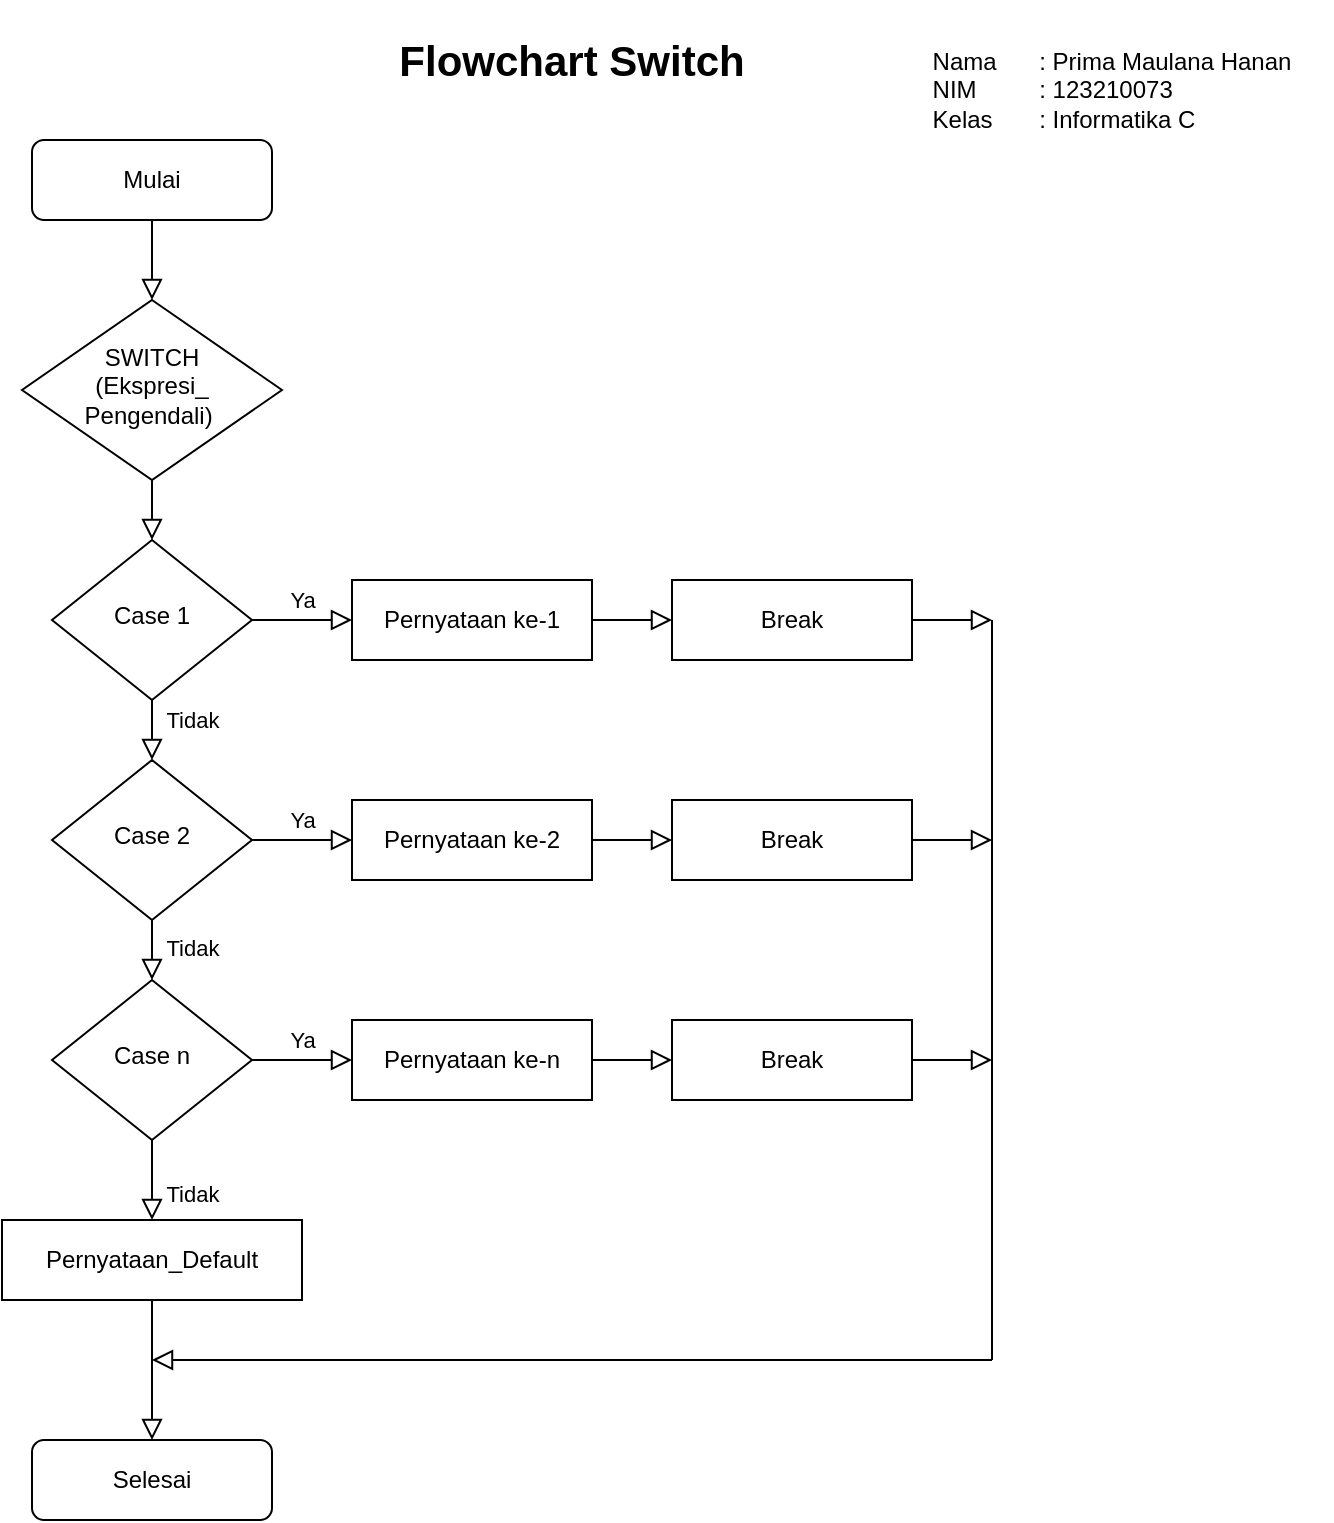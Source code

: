 <mxfile version="15.2.9" type="device"><diagram id="C5RBs43oDa-KdzZeNtuy" name="Page-1"><mxGraphModel dx="632" dy="512" grid="1" gridSize="10" guides="1" tooltips="1" connect="1" arrows="1" fold="1" page="1" pageScale="1" pageWidth="827" pageHeight="1169" math="0" shadow="0"><root><mxCell id="WIyWlLk6GJQsqaUBKTNV-0"/><mxCell id="WIyWlLk6GJQsqaUBKTNV-1" parent="WIyWlLk6GJQsqaUBKTNV-0"/><mxCell id="WIyWlLk6GJQsqaUBKTNV-2" value="" style="rounded=0;html=1;jettySize=auto;orthogonalLoop=1;fontSize=11;endArrow=block;endFill=0;endSize=8;strokeWidth=1;shadow=0;labelBackgroundColor=none;edgeStyle=orthogonalEdgeStyle;exitX=0.5;exitY=1;exitDx=0;exitDy=0;" parent="WIyWlLk6GJQsqaUBKTNV-1" source="QmefpS7H8g9vcydobOgg-1" target="WIyWlLk6GJQsqaUBKTNV-6" edge="1"><mxGeometry relative="1" as="geometry"><mxPoint x="180" y="140" as="sourcePoint"/></mxGeometry></mxCell><mxCell id="WIyWlLk6GJQsqaUBKTNV-3" value="Mulai" style="rounded=1;whiteSpace=wrap;html=1;fontSize=12;glass=0;strokeWidth=1;shadow=0;" parent="WIyWlLk6GJQsqaUBKTNV-1" vertex="1"><mxGeometry x="160" y="70" width="120" height="40" as="geometry"/></mxCell><mxCell id="WIyWlLk6GJQsqaUBKTNV-4" value="Tidak" style="rounded=0;html=1;jettySize=auto;orthogonalLoop=1;fontSize=11;endArrow=block;endFill=0;endSize=8;strokeWidth=1;shadow=0;labelBackgroundColor=none;edgeStyle=orthogonalEdgeStyle;" parent="WIyWlLk6GJQsqaUBKTNV-1" source="WIyWlLk6GJQsqaUBKTNV-6" target="WIyWlLk6GJQsqaUBKTNV-10" edge="1"><mxGeometry x="0.201" y="20" relative="1" as="geometry"><mxPoint as="offset"/></mxGeometry></mxCell><mxCell id="WIyWlLk6GJQsqaUBKTNV-5" value="Ya" style="edgeStyle=orthogonalEdgeStyle;rounded=0;html=1;jettySize=auto;orthogonalLoop=1;fontSize=11;endArrow=block;endFill=0;endSize=8;strokeWidth=1;shadow=0;labelBackgroundColor=none;" parent="WIyWlLk6GJQsqaUBKTNV-1" source="WIyWlLk6GJQsqaUBKTNV-6" target="WIyWlLk6GJQsqaUBKTNV-7" edge="1"><mxGeometry y="10" relative="1" as="geometry"><mxPoint as="offset"/></mxGeometry></mxCell><mxCell id="WIyWlLk6GJQsqaUBKTNV-6" value="Case 1" style="rhombus;whiteSpace=wrap;html=1;shadow=0;fontFamily=Helvetica;fontSize=12;align=center;strokeWidth=1;spacing=6;spacingTop=-4;" parent="WIyWlLk6GJQsqaUBKTNV-1" vertex="1"><mxGeometry x="170" y="270" width="100" height="80" as="geometry"/></mxCell><mxCell id="WIyWlLk6GJQsqaUBKTNV-7" value="Pernyataan ke-1" style="rounded=0;whiteSpace=wrap;html=1;fontSize=12;glass=0;strokeWidth=1;shadow=0;" parent="WIyWlLk6GJQsqaUBKTNV-1" vertex="1"><mxGeometry x="320" y="290" width="120" height="40" as="geometry"/></mxCell><mxCell id="WIyWlLk6GJQsqaUBKTNV-8" value="Tidak" style="rounded=0;html=1;jettySize=auto;orthogonalLoop=1;fontSize=11;endArrow=block;endFill=0;endSize=8;strokeWidth=1;shadow=0;labelBackgroundColor=none;edgeStyle=orthogonalEdgeStyle;entryX=0.5;entryY=0;entryDx=0;entryDy=0;" parent="WIyWlLk6GJQsqaUBKTNV-1" source="WIyWlLk6GJQsqaUBKTNV-10" target="QmefpS7H8g9vcydobOgg-2" edge="1"><mxGeometry x="0.333" y="20" relative="1" as="geometry"><mxPoint as="offset"/><mxPoint x="260" y="490" as="targetPoint"/></mxGeometry></mxCell><mxCell id="WIyWlLk6GJQsqaUBKTNV-9" value="Ya" style="edgeStyle=orthogonalEdgeStyle;rounded=0;html=1;jettySize=auto;orthogonalLoop=1;fontSize=11;endArrow=block;endFill=0;endSize=8;strokeWidth=1;shadow=0;labelBackgroundColor=none;" parent="WIyWlLk6GJQsqaUBKTNV-1" source="WIyWlLk6GJQsqaUBKTNV-10" target="WIyWlLk6GJQsqaUBKTNV-12" edge="1"><mxGeometry y="10" relative="1" as="geometry"><mxPoint as="offset"/></mxGeometry></mxCell><mxCell id="WIyWlLk6GJQsqaUBKTNV-10" value="Case 2" style="rhombus;whiteSpace=wrap;html=1;shadow=0;fontFamily=Helvetica;fontSize=12;align=center;strokeWidth=1;spacing=6;spacingTop=-4;" parent="WIyWlLk6GJQsqaUBKTNV-1" vertex="1"><mxGeometry x="170" y="380" width="100" height="80" as="geometry"/></mxCell><mxCell id="WIyWlLk6GJQsqaUBKTNV-12" value="Pernyataan ke-2" style="rounded=0;whiteSpace=wrap;html=1;fontSize=12;glass=0;strokeWidth=1;shadow=0;" parent="WIyWlLk6GJQsqaUBKTNV-1" vertex="1"><mxGeometry x="320" y="400" width="120" height="40" as="geometry"/></mxCell><mxCell id="QmefpS7H8g9vcydobOgg-1" value="SWITCH&lt;br&gt;(Ekspresi_&lt;br&gt;Pengendali)&amp;nbsp;" style="rhombus;whiteSpace=wrap;html=1;shadow=0;fontFamily=Helvetica;fontSize=12;align=center;strokeWidth=1;spacing=6;spacingTop=-4;" vertex="1" parent="WIyWlLk6GJQsqaUBKTNV-1"><mxGeometry x="155" y="150" width="130" height="90" as="geometry"/></mxCell><mxCell id="QmefpS7H8g9vcydobOgg-2" value="Case n" style="rhombus;whiteSpace=wrap;html=1;shadow=0;fontFamily=Helvetica;fontSize=12;align=center;strokeWidth=1;spacing=6;spacingTop=-4;" vertex="1" parent="WIyWlLk6GJQsqaUBKTNV-1"><mxGeometry x="170" y="490" width="100" height="80" as="geometry"/></mxCell><mxCell id="QmefpS7H8g9vcydobOgg-5" value="Ya" style="edgeStyle=orthogonalEdgeStyle;rounded=0;html=1;jettySize=auto;orthogonalLoop=1;fontSize=11;endArrow=block;endFill=0;endSize=8;strokeWidth=1;shadow=0;labelBackgroundColor=none;exitX=1;exitY=0.5;exitDx=0;exitDy=0;entryX=0;entryY=0.5;entryDx=0;entryDy=0;" edge="1" parent="WIyWlLk6GJQsqaUBKTNV-1" source="QmefpS7H8g9vcydobOgg-2" target="QmefpS7H8g9vcydobOgg-6"><mxGeometry y="10" relative="1" as="geometry"><mxPoint as="offset"/><mxPoint x="300" y="529.5" as="sourcePoint"/><mxPoint x="350" y="529.5" as="targetPoint"/></mxGeometry></mxCell><mxCell id="QmefpS7H8g9vcydobOgg-6" value="Pernyataan ke-n" style="rounded=0;whiteSpace=wrap;html=1;fontSize=12;glass=0;strokeWidth=1;shadow=0;" vertex="1" parent="WIyWlLk6GJQsqaUBKTNV-1"><mxGeometry x="320" y="510" width="120" height="40" as="geometry"/></mxCell><mxCell id="QmefpS7H8g9vcydobOgg-7" value="Break" style="rounded=0;whiteSpace=wrap;html=1;fontSize=12;glass=0;strokeWidth=1;shadow=0;" vertex="1" parent="WIyWlLk6GJQsqaUBKTNV-1"><mxGeometry x="480" y="290" width="120" height="40" as="geometry"/></mxCell><mxCell id="QmefpS7H8g9vcydobOgg-8" value="" style="rounded=0;html=1;jettySize=auto;orthogonalLoop=1;fontSize=11;endArrow=block;endFill=0;endSize=8;strokeWidth=1;shadow=0;labelBackgroundColor=none;edgeStyle=orthogonalEdgeStyle;exitX=1;exitY=0.5;exitDx=0;exitDy=0;entryX=0;entryY=0.5;entryDx=0;entryDy=0;" edge="1" parent="WIyWlLk6GJQsqaUBKTNV-1" source="WIyWlLk6GJQsqaUBKTNV-7" target="QmefpS7H8g9vcydobOgg-7"><mxGeometry relative="1" as="geometry"><mxPoint x="410" y="220" as="sourcePoint"/><mxPoint x="410" y="250" as="targetPoint"/></mxGeometry></mxCell><mxCell id="QmefpS7H8g9vcydobOgg-9" value="Break" style="rounded=0;whiteSpace=wrap;html=1;fontSize=12;glass=0;strokeWidth=1;shadow=0;" vertex="1" parent="WIyWlLk6GJQsqaUBKTNV-1"><mxGeometry x="480" y="400" width="120" height="40" as="geometry"/></mxCell><mxCell id="QmefpS7H8g9vcydobOgg-10" value="Break" style="rounded=0;whiteSpace=wrap;html=1;fontSize=12;glass=0;strokeWidth=1;shadow=0;" vertex="1" parent="WIyWlLk6GJQsqaUBKTNV-1"><mxGeometry x="480" y="510" width="120" height="40" as="geometry"/></mxCell><mxCell id="QmefpS7H8g9vcydobOgg-11" value="" style="rounded=0;html=1;jettySize=auto;orthogonalLoop=1;fontSize=11;endArrow=block;endFill=0;endSize=8;strokeWidth=1;shadow=0;labelBackgroundColor=none;edgeStyle=orthogonalEdgeStyle;exitX=1;exitY=0.5;exitDx=0;exitDy=0;entryX=0;entryY=0.5;entryDx=0;entryDy=0;" edge="1" parent="WIyWlLk6GJQsqaUBKTNV-1" source="WIyWlLk6GJQsqaUBKTNV-12" target="QmefpS7H8g9vcydobOgg-9"><mxGeometry relative="1" as="geometry"><mxPoint x="450" y="320" as="sourcePoint"/><mxPoint x="490" y="320" as="targetPoint"/></mxGeometry></mxCell><mxCell id="QmefpS7H8g9vcydobOgg-12" value="" style="rounded=0;html=1;jettySize=auto;orthogonalLoop=1;fontSize=11;endArrow=block;endFill=0;endSize=8;strokeWidth=1;shadow=0;labelBackgroundColor=none;edgeStyle=orthogonalEdgeStyle;exitX=1;exitY=0.5;exitDx=0;exitDy=0;entryX=0;entryY=0.5;entryDx=0;entryDy=0;" edge="1" parent="WIyWlLk6GJQsqaUBKTNV-1" source="QmefpS7H8g9vcydobOgg-6" target="QmefpS7H8g9vcydobOgg-10"><mxGeometry relative="1" as="geometry"><mxPoint x="460" y="330" as="sourcePoint"/><mxPoint x="500" y="330" as="targetPoint"/></mxGeometry></mxCell><mxCell id="QmefpS7H8g9vcydobOgg-13" value="Pernyataan_Default" style="rounded=0;whiteSpace=wrap;html=1;fontSize=12;glass=0;strokeWidth=1;shadow=0;" vertex="1" parent="WIyWlLk6GJQsqaUBKTNV-1"><mxGeometry x="145" y="610" width="150" height="40" as="geometry"/></mxCell><mxCell id="QmefpS7H8g9vcydobOgg-14" value="Tidak" style="rounded=0;html=1;jettySize=auto;orthogonalLoop=1;fontSize=11;endArrow=block;endFill=0;endSize=8;strokeWidth=1;shadow=0;labelBackgroundColor=none;edgeStyle=orthogonalEdgeStyle;entryX=0.5;entryY=0;entryDx=0;entryDy=0;exitX=0.5;exitY=1;exitDx=0;exitDy=0;" edge="1" parent="WIyWlLk6GJQsqaUBKTNV-1" source="QmefpS7H8g9vcydobOgg-2" target="QmefpS7H8g9vcydobOgg-13"><mxGeometry x="0.333" y="20" relative="1" as="geometry"><mxPoint as="offset"/><mxPoint x="260" y="590" as="sourcePoint"/><mxPoint x="230" y="500" as="targetPoint"/></mxGeometry></mxCell><mxCell id="QmefpS7H8g9vcydobOgg-15" value="" style="rounded=0;html=1;jettySize=auto;orthogonalLoop=1;fontSize=11;endArrow=block;endFill=0;endSize=8;strokeWidth=1;shadow=0;labelBackgroundColor=none;edgeStyle=orthogonalEdgeStyle;exitX=1;exitY=0.5;exitDx=0;exitDy=0;" edge="1" parent="WIyWlLk6GJQsqaUBKTNV-1" source="QmefpS7H8g9vcydobOgg-7"><mxGeometry relative="1" as="geometry"><mxPoint x="450" y="320" as="sourcePoint"/><mxPoint x="640" y="310" as="targetPoint"/></mxGeometry></mxCell><mxCell id="QmefpS7H8g9vcydobOgg-16" value="" style="rounded=0;html=1;jettySize=auto;orthogonalLoop=1;fontSize=11;endArrow=block;endFill=0;endSize=8;strokeWidth=1;shadow=0;labelBackgroundColor=none;edgeStyle=orthogonalEdgeStyle;exitX=1;exitY=0.5;exitDx=0;exitDy=0;" edge="1" parent="WIyWlLk6GJQsqaUBKTNV-1" source="QmefpS7H8g9vcydobOgg-9"><mxGeometry relative="1" as="geometry"><mxPoint x="610" y="320" as="sourcePoint"/><mxPoint x="640" y="420" as="targetPoint"/></mxGeometry></mxCell><mxCell id="QmefpS7H8g9vcydobOgg-17" value="" style="rounded=0;html=1;jettySize=auto;orthogonalLoop=1;fontSize=11;endArrow=block;endFill=0;endSize=8;strokeWidth=1;shadow=0;labelBackgroundColor=none;edgeStyle=orthogonalEdgeStyle;exitX=1;exitY=0.5;exitDx=0;exitDy=0;" edge="1" parent="WIyWlLk6GJQsqaUBKTNV-1" source="QmefpS7H8g9vcydobOgg-10"><mxGeometry relative="1" as="geometry"><mxPoint x="620" y="330" as="sourcePoint"/><mxPoint x="640" y="530" as="targetPoint"/></mxGeometry></mxCell><mxCell id="QmefpS7H8g9vcydobOgg-18" value="" style="rounded=0;html=1;jettySize=auto;orthogonalLoop=1;fontSize=11;endArrow=block;endFill=0;endSize=8;strokeWidth=1;shadow=0;labelBackgroundColor=none;edgeStyle=orthogonalEdgeStyle;" edge="1" parent="WIyWlLk6GJQsqaUBKTNV-1"><mxGeometry relative="1" as="geometry"><mxPoint x="640" y="680" as="sourcePoint"/><mxPoint x="220" y="680" as="targetPoint"/></mxGeometry></mxCell><mxCell id="QmefpS7H8g9vcydobOgg-19" value="" style="rounded=0;html=1;jettySize=auto;orthogonalLoop=1;fontSize=11;endArrow=block;endFill=0;endSize=8;strokeWidth=1;shadow=0;labelBackgroundColor=none;edgeStyle=orthogonalEdgeStyle;exitX=0.5;exitY=1;exitDx=0;exitDy=0;entryX=0.5;entryY=0;entryDx=0;entryDy=0;" edge="1" parent="WIyWlLk6GJQsqaUBKTNV-1" source="QmefpS7H8g9vcydobOgg-13" target="QmefpS7H8g9vcydobOgg-26"><mxGeometry relative="1" as="geometry"><mxPoint x="640" y="350" as="sourcePoint"/><mxPoint x="220" y="720" as="targetPoint"/></mxGeometry></mxCell><mxCell id="QmefpS7H8g9vcydobOgg-23" value="" style="endArrow=none;html=1;" edge="1" parent="WIyWlLk6GJQsqaUBKTNV-1"><mxGeometry width="50" height="50" relative="1" as="geometry"><mxPoint x="640" y="680" as="sourcePoint"/><mxPoint x="640" y="310" as="targetPoint"/></mxGeometry></mxCell><mxCell id="QmefpS7H8g9vcydobOgg-24" value="" style="rounded=0;html=1;jettySize=auto;orthogonalLoop=1;fontSize=11;endArrow=block;endFill=0;endSize=8;strokeWidth=1;shadow=0;labelBackgroundColor=none;edgeStyle=orthogonalEdgeStyle;exitX=0.5;exitY=1;exitDx=0;exitDy=0;entryX=0.5;entryY=0;entryDx=0;entryDy=0;" edge="1" parent="WIyWlLk6GJQsqaUBKTNV-1" source="WIyWlLk6GJQsqaUBKTNV-3" target="QmefpS7H8g9vcydobOgg-1"><mxGeometry relative="1" as="geometry"><mxPoint x="230" y="250" as="sourcePoint"/><mxPoint x="230" y="280" as="targetPoint"/></mxGeometry></mxCell><mxCell id="QmefpS7H8g9vcydobOgg-26" value="Selesai" style="rounded=1;whiteSpace=wrap;html=1;fontSize=12;glass=0;strokeWidth=1;shadow=0;" vertex="1" parent="WIyWlLk6GJQsqaUBKTNV-1"><mxGeometry x="160" y="720" width="120" height="40" as="geometry"/></mxCell><mxCell id="QmefpS7H8g9vcydobOgg-27" value="&lt;font size=&quot;1&quot;&gt;&lt;b style=&quot;font-size: 21px&quot;&gt;Flowchart Switch&lt;/b&gt;&lt;/font&gt;" style="text;html=1;strokeColor=none;fillColor=none;align=center;verticalAlign=middle;whiteSpace=wrap;rounded=0;" vertex="1" parent="WIyWlLk6GJQsqaUBKTNV-1"><mxGeometry x="320" width="220" height="60" as="geometry"/></mxCell><mxCell id="QmefpS7H8g9vcydobOgg-29" value="&lt;div style=&quot;text-align: left&quot;&gt;&lt;span&gt;Nama &lt;span style=&quot;white-space: pre&quot;&gt;&#9;&lt;/span&gt;: Prima Maulana Hanan&lt;/span&gt;&lt;/div&gt;&lt;div style=&quot;text-align: left&quot;&gt;NIM&lt;span style=&quot;white-space: pre&quot;&gt;&#9;&lt;span style=&quot;white-space: pre&quot;&gt;&#9;&lt;/span&gt;:&lt;/span&gt;&amp;nbsp;123210073&lt;/div&gt;&lt;div style=&quot;text-align: left&quot;&gt;Kelas&lt;span style=&quot;white-space: pre&quot;&gt;&#9;&lt;/span&gt;: Informatika C&lt;/div&gt;" style="text;html=1;strokeColor=none;fillColor=none;align=center;verticalAlign=middle;whiteSpace=wrap;rounded=0;" vertex="1" parent="WIyWlLk6GJQsqaUBKTNV-1"><mxGeometry x="590" y="20" width="220" height="50" as="geometry"/></mxCell></root></mxGraphModel></diagram></mxfile>